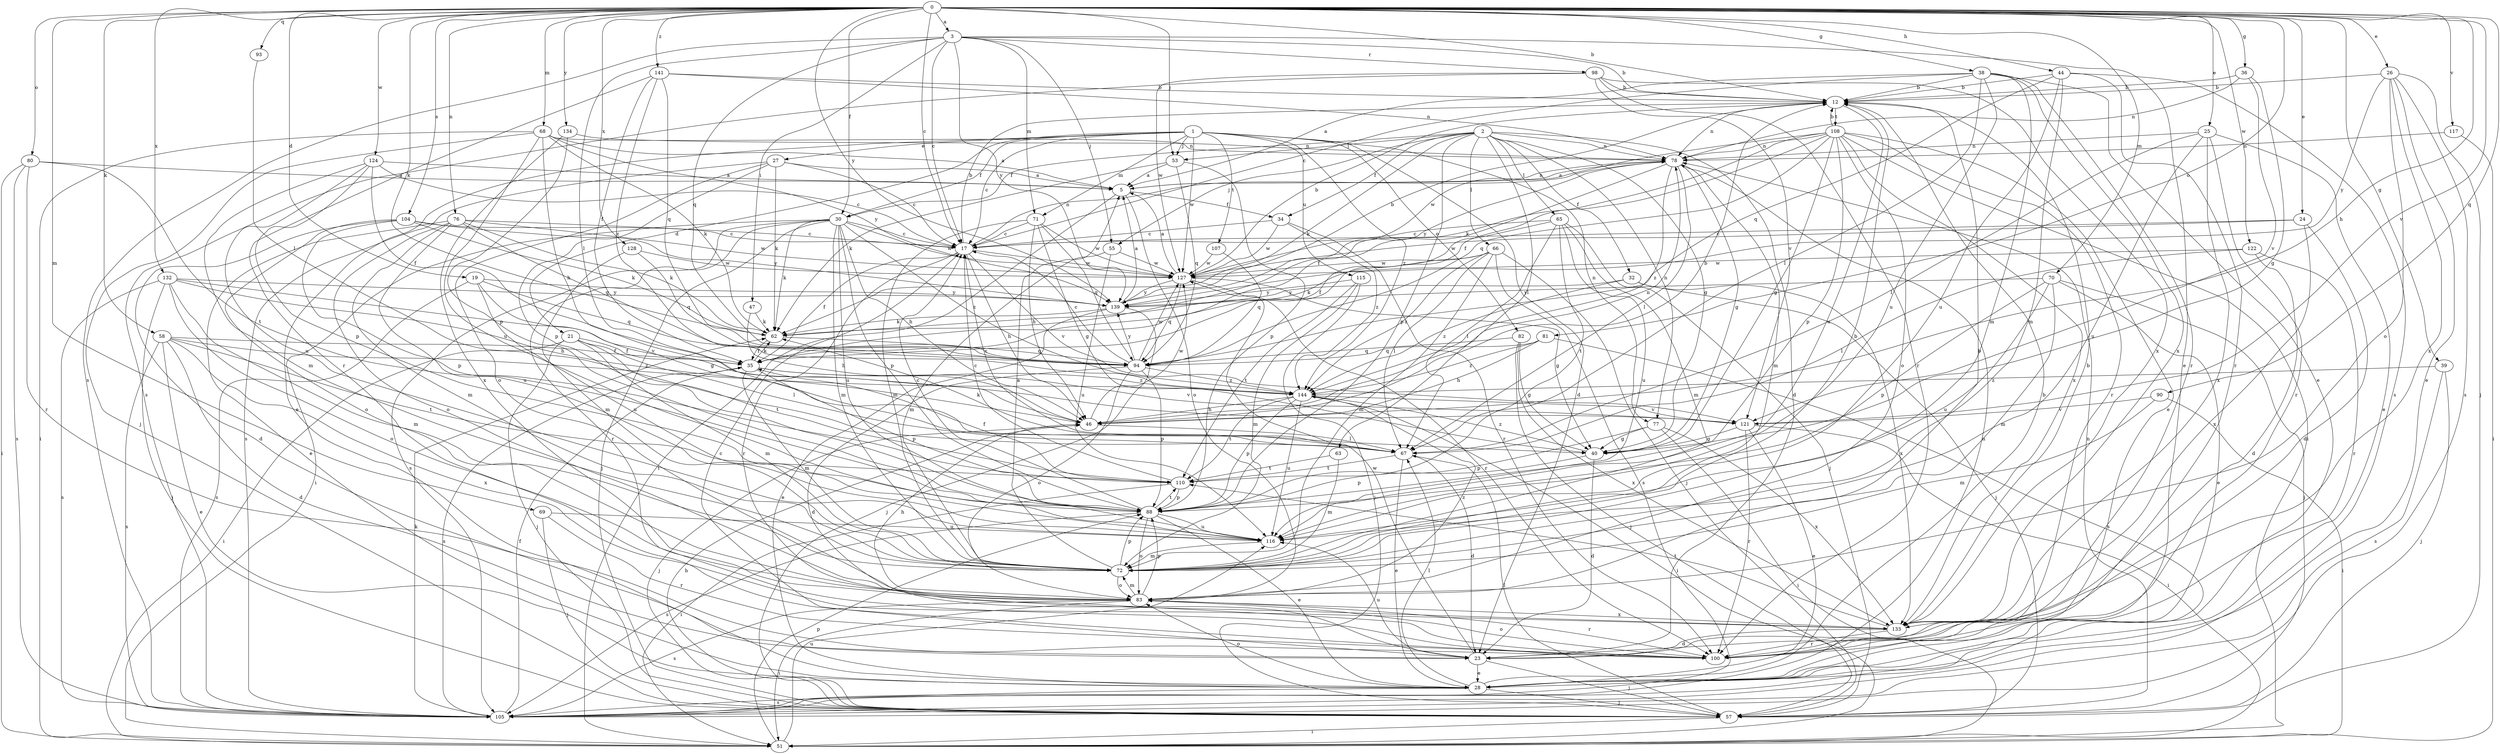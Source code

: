 strict digraph  {
0;
1;
2;
3;
5;
12;
17;
19;
21;
23;
24;
25;
26;
27;
28;
30;
32;
34;
35;
36;
38;
39;
40;
44;
46;
47;
51;
53;
55;
57;
58;
62;
63;
65;
66;
67;
68;
69;
70;
71;
72;
76;
77;
78;
80;
81;
82;
83;
88;
90;
93;
94;
98;
100;
104;
105;
107;
108;
110;
115;
116;
117;
121;
122;
124;
127;
128;
132;
133;
134;
139;
141;
144;
0 -> 3  [label=a];
0 -> 12  [label=b];
0 -> 17  [label=c];
0 -> 19  [label=d];
0 -> 24  [label=e];
0 -> 25  [label=e];
0 -> 26  [label=e];
0 -> 30  [label=f];
0 -> 36  [label=g];
0 -> 38  [label=g];
0 -> 39  [label=g];
0 -> 44  [label=h];
0 -> 46  [label=h];
0 -> 53  [label=j];
0 -> 58  [label=k];
0 -> 62  [label=k];
0 -> 68  [label=m];
0 -> 69  [label=m];
0 -> 70  [label=m];
0 -> 76  [label=n];
0 -> 80  [label=o];
0 -> 81  [label=o];
0 -> 90  [label=q];
0 -> 93  [label=q];
0 -> 104  [label=s];
0 -> 117  [label=v];
0 -> 121  [label=v];
0 -> 122  [label=w];
0 -> 124  [label=w];
0 -> 128  [label=x];
0 -> 132  [label=x];
0 -> 134  [label=y];
0 -> 139  [label=y];
0 -> 141  [label=z];
1 -> 17  [label=c];
1 -> 21  [label=d];
1 -> 23  [label=d];
1 -> 27  [label=e];
1 -> 28  [label=e];
1 -> 30  [label=f];
1 -> 53  [label=j];
1 -> 71  [label=m];
1 -> 77  [label=n];
1 -> 82  [label=o];
1 -> 107  [label=t];
1 -> 115  [label=u];
1 -> 127  [label=w];
1 -> 144  [label=z];
2 -> 23  [label=d];
2 -> 30  [label=f];
2 -> 32  [label=f];
2 -> 34  [label=f];
2 -> 40  [label=g];
2 -> 53  [label=j];
2 -> 55  [label=j];
2 -> 62  [label=k];
2 -> 63  [label=l];
2 -> 65  [label=l];
2 -> 66  [label=l];
2 -> 77  [label=n];
2 -> 78  [label=n];
2 -> 88  [label=p];
3 -> 12  [label=b];
3 -> 17  [label=c];
3 -> 28  [label=e];
3 -> 47  [label=i];
3 -> 55  [label=j];
3 -> 67  [label=l];
3 -> 71  [label=m];
3 -> 94  [label=q];
3 -> 98  [label=r];
3 -> 105  [label=s];
3 -> 139  [label=y];
5 -> 34  [label=f];
5 -> 51  [label=i];
5 -> 78  [label=n];
5 -> 83  [label=o];
12 -> 78  [label=n];
12 -> 108  [label=t];
12 -> 116  [label=u];
17 -> 12  [label=b];
17 -> 35  [label=f];
17 -> 46  [label=h];
17 -> 78  [label=n];
17 -> 100  [label=r];
17 -> 121  [label=v];
17 -> 127  [label=w];
19 -> 40  [label=g];
19 -> 94  [label=q];
19 -> 105  [label=s];
19 -> 116  [label=u];
19 -> 139  [label=y];
21 -> 35  [label=f];
21 -> 51  [label=i];
21 -> 57  [label=j];
21 -> 67  [label=l];
21 -> 72  [label=m];
21 -> 110  [label=t];
23 -> 17  [label=c];
23 -> 28  [label=e];
23 -> 57  [label=j];
23 -> 116  [label=u];
23 -> 127  [label=w];
24 -> 17  [label=c];
24 -> 23  [label=d];
24 -> 127  [label=w];
24 -> 133  [label=x];
25 -> 28  [label=e];
25 -> 67  [label=l];
25 -> 78  [label=n];
25 -> 100  [label=r];
25 -> 116  [label=u];
25 -> 133  [label=x];
26 -> 12  [label=b];
26 -> 28  [label=e];
26 -> 57  [label=j];
26 -> 83  [label=o];
26 -> 105  [label=s];
26 -> 133  [label=x];
26 -> 139  [label=y];
27 -> 5  [label=a];
27 -> 17  [label=c];
27 -> 62  [label=k];
27 -> 83  [label=o];
27 -> 88  [label=p];
27 -> 105  [label=s];
28 -> 12  [label=b];
28 -> 57  [label=j];
28 -> 67  [label=l];
28 -> 83  [label=o];
28 -> 105  [label=s];
30 -> 17  [label=c];
30 -> 46  [label=h];
30 -> 51  [label=i];
30 -> 57  [label=j];
30 -> 62  [label=k];
30 -> 72  [label=m];
30 -> 88  [label=p];
30 -> 100  [label=r];
30 -> 105  [label=s];
30 -> 116  [label=u];
30 -> 127  [label=w];
30 -> 144  [label=z];
32 -> 57  [label=j];
32 -> 133  [label=x];
32 -> 139  [label=y];
32 -> 144  [label=z];
34 -> 17  [label=c];
34 -> 100  [label=r];
34 -> 127  [label=w];
34 -> 144  [label=z];
35 -> 62  [label=k];
35 -> 72  [label=m];
35 -> 88  [label=p];
35 -> 105  [label=s];
35 -> 121  [label=v];
35 -> 144  [label=z];
36 -> 12  [label=b];
36 -> 40  [label=g];
36 -> 78  [label=n];
36 -> 121  [label=v];
38 -> 5  [label=a];
38 -> 12  [label=b];
38 -> 17  [label=c];
38 -> 28  [label=e];
38 -> 67  [label=l];
38 -> 72  [label=m];
38 -> 100  [label=r];
38 -> 116  [label=u];
38 -> 133  [label=x];
39 -> 57  [label=j];
39 -> 105  [label=s];
39 -> 144  [label=z];
40 -> 23  [label=d];
40 -> 88  [label=p];
40 -> 144  [label=z];
44 -> 12  [label=b];
44 -> 72  [label=m];
44 -> 94  [label=q];
44 -> 100  [label=r];
44 -> 105  [label=s];
44 -> 116  [label=u];
46 -> 12  [label=b];
46 -> 57  [label=j];
46 -> 67  [label=l];
46 -> 78  [label=n];
46 -> 127  [label=w];
47 -> 46  [label=h];
47 -> 62  [label=k];
51 -> 88  [label=p];
51 -> 116  [label=u];
53 -> 5  [label=a];
53 -> 62  [label=k];
53 -> 88  [label=p];
53 -> 94  [label=q];
55 -> 72  [label=m];
55 -> 116  [label=u];
55 -> 127  [label=w];
57 -> 46  [label=h];
57 -> 51  [label=i];
57 -> 67  [label=l];
57 -> 78  [label=n];
58 -> 23  [label=d];
58 -> 28  [label=e];
58 -> 35  [label=f];
58 -> 105  [label=s];
58 -> 110  [label=t];
58 -> 133  [label=x];
58 -> 144  [label=z];
62 -> 35  [label=f];
62 -> 94  [label=q];
63 -> 72  [label=m];
63 -> 110  [label=t];
65 -> 17  [label=c];
65 -> 35  [label=f];
65 -> 57  [label=j];
65 -> 67  [label=l];
65 -> 72  [label=m];
65 -> 110  [label=t];
65 -> 116  [label=u];
66 -> 57  [label=j];
66 -> 62  [label=k];
66 -> 67  [label=l];
66 -> 72  [label=m];
66 -> 105  [label=s];
66 -> 127  [label=w];
66 -> 144  [label=z];
67 -> 17  [label=c];
67 -> 23  [label=d];
67 -> 28  [label=e];
67 -> 62  [label=k];
67 -> 110  [label=t];
68 -> 5  [label=a];
68 -> 46  [label=h];
68 -> 51  [label=i];
68 -> 57  [label=j];
68 -> 62  [label=k];
68 -> 78  [label=n];
68 -> 116  [label=u];
68 -> 139  [label=y];
69 -> 57  [label=j];
69 -> 100  [label=r];
69 -> 116  [label=u];
70 -> 28  [label=e];
70 -> 57  [label=j];
70 -> 72  [label=m];
70 -> 88  [label=p];
70 -> 116  [label=u];
70 -> 139  [label=y];
71 -> 17  [label=c];
71 -> 40  [label=g];
71 -> 46  [label=h];
71 -> 72  [label=m];
71 -> 94  [label=q];
71 -> 127  [label=w];
72 -> 5  [label=a];
72 -> 12  [label=b];
72 -> 83  [label=o];
72 -> 88  [label=p];
76 -> 17  [label=c];
76 -> 28  [label=e];
76 -> 62  [label=k];
76 -> 72  [label=m];
76 -> 83  [label=o];
76 -> 94  [label=q];
76 -> 116  [label=u];
76 -> 127  [label=w];
77 -> 40  [label=g];
77 -> 51  [label=i];
77 -> 88  [label=p];
77 -> 133  [label=x];
78 -> 5  [label=a];
78 -> 35  [label=f];
78 -> 40  [label=g];
78 -> 67  [label=l];
78 -> 72  [label=m];
78 -> 139  [label=y];
78 -> 144  [label=z];
80 -> 5  [label=a];
80 -> 51  [label=i];
80 -> 100  [label=r];
80 -> 105  [label=s];
80 -> 110  [label=t];
81 -> 46  [label=h];
81 -> 94  [label=q];
81 -> 105  [label=s];
81 -> 144  [label=z];
82 -> 40  [label=g];
82 -> 57  [label=j];
82 -> 94  [label=q];
82 -> 133  [label=x];
83 -> 12  [label=b];
83 -> 46  [label=h];
83 -> 51  [label=i];
83 -> 72  [label=m];
83 -> 88  [label=p];
83 -> 100  [label=r];
83 -> 105  [label=s];
83 -> 133  [label=x];
83 -> 144  [label=z];
88 -> 17  [label=c];
88 -> 28  [label=e];
88 -> 83  [label=o];
88 -> 105  [label=s];
88 -> 110  [label=t];
88 -> 116  [label=u];
90 -> 51  [label=i];
90 -> 72  [label=m];
90 -> 121  [label=v];
93 -> 67  [label=l];
94 -> 17  [label=c];
94 -> 23  [label=d];
94 -> 83  [label=o];
94 -> 88  [label=p];
94 -> 127  [label=w];
94 -> 139  [label=y];
94 -> 144  [label=z];
98 -> 12  [label=b];
98 -> 100  [label=r];
98 -> 105  [label=s];
98 -> 121  [label=v];
98 -> 127  [label=w];
98 -> 133  [label=x];
100 -> 83  [label=o];
104 -> 17  [label=c];
104 -> 23  [label=d];
104 -> 62  [label=k];
104 -> 83  [label=o];
104 -> 88  [label=p];
104 -> 139  [label=y];
105 -> 35  [label=f];
105 -> 62  [label=k];
105 -> 78  [label=n];
107 -> 94  [label=q];
107 -> 127  [label=w];
108 -> 12  [label=b];
108 -> 28  [label=e];
108 -> 35  [label=f];
108 -> 40  [label=g];
108 -> 51  [label=i];
108 -> 62  [label=k];
108 -> 78  [label=n];
108 -> 83  [label=o];
108 -> 88  [label=p];
108 -> 94  [label=q];
108 -> 100  [label=r];
108 -> 127  [label=w];
108 -> 133  [label=x];
110 -> 17  [label=c];
110 -> 35  [label=f];
110 -> 51  [label=i];
110 -> 88  [label=p];
115 -> 57  [label=j];
115 -> 72  [label=m];
115 -> 110  [label=t];
115 -> 139  [label=y];
116 -> 72  [label=m];
117 -> 51  [label=i];
117 -> 78  [label=n];
121 -> 28  [label=e];
121 -> 40  [label=g];
121 -> 51  [label=i];
121 -> 100  [label=r];
122 -> 23  [label=d];
122 -> 67  [label=l];
122 -> 100  [label=r];
122 -> 127  [label=w];
124 -> 5  [label=a];
124 -> 17  [label=c];
124 -> 35  [label=f];
124 -> 72  [label=m];
124 -> 88  [label=p];
124 -> 116  [label=u];
127 -> 5  [label=a];
127 -> 12  [label=b];
127 -> 40  [label=g];
127 -> 94  [label=q];
127 -> 100  [label=r];
127 -> 139  [label=y];
128 -> 72  [label=m];
128 -> 94  [label=q];
128 -> 127  [label=w];
132 -> 46  [label=h];
132 -> 57  [label=j];
132 -> 72  [label=m];
132 -> 83  [label=o];
132 -> 105  [label=s];
132 -> 121  [label=v];
132 -> 139  [label=y];
133 -> 12  [label=b];
133 -> 23  [label=d];
133 -> 100  [label=r];
133 -> 110  [label=t];
134 -> 78  [label=n];
134 -> 88  [label=p];
134 -> 133  [label=x];
139 -> 5  [label=a];
139 -> 12  [label=b];
139 -> 28  [label=e];
139 -> 57  [label=j];
139 -> 62  [label=k];
141 -> 12  [label=b];
141 -> 35  [label=f];
141 -> 78  [label=n];
141 -> 94  [label=q];
141 -> 100  [label=r];
141 -> 144  [label=z];
144 -> 46  [label=h];
144 -> 51  [label=i];
144 -> 88  [label=p];
144 -> 110  [label=t];
144 -> 116  [label=u];
144 -> 121  [label=v];
}
